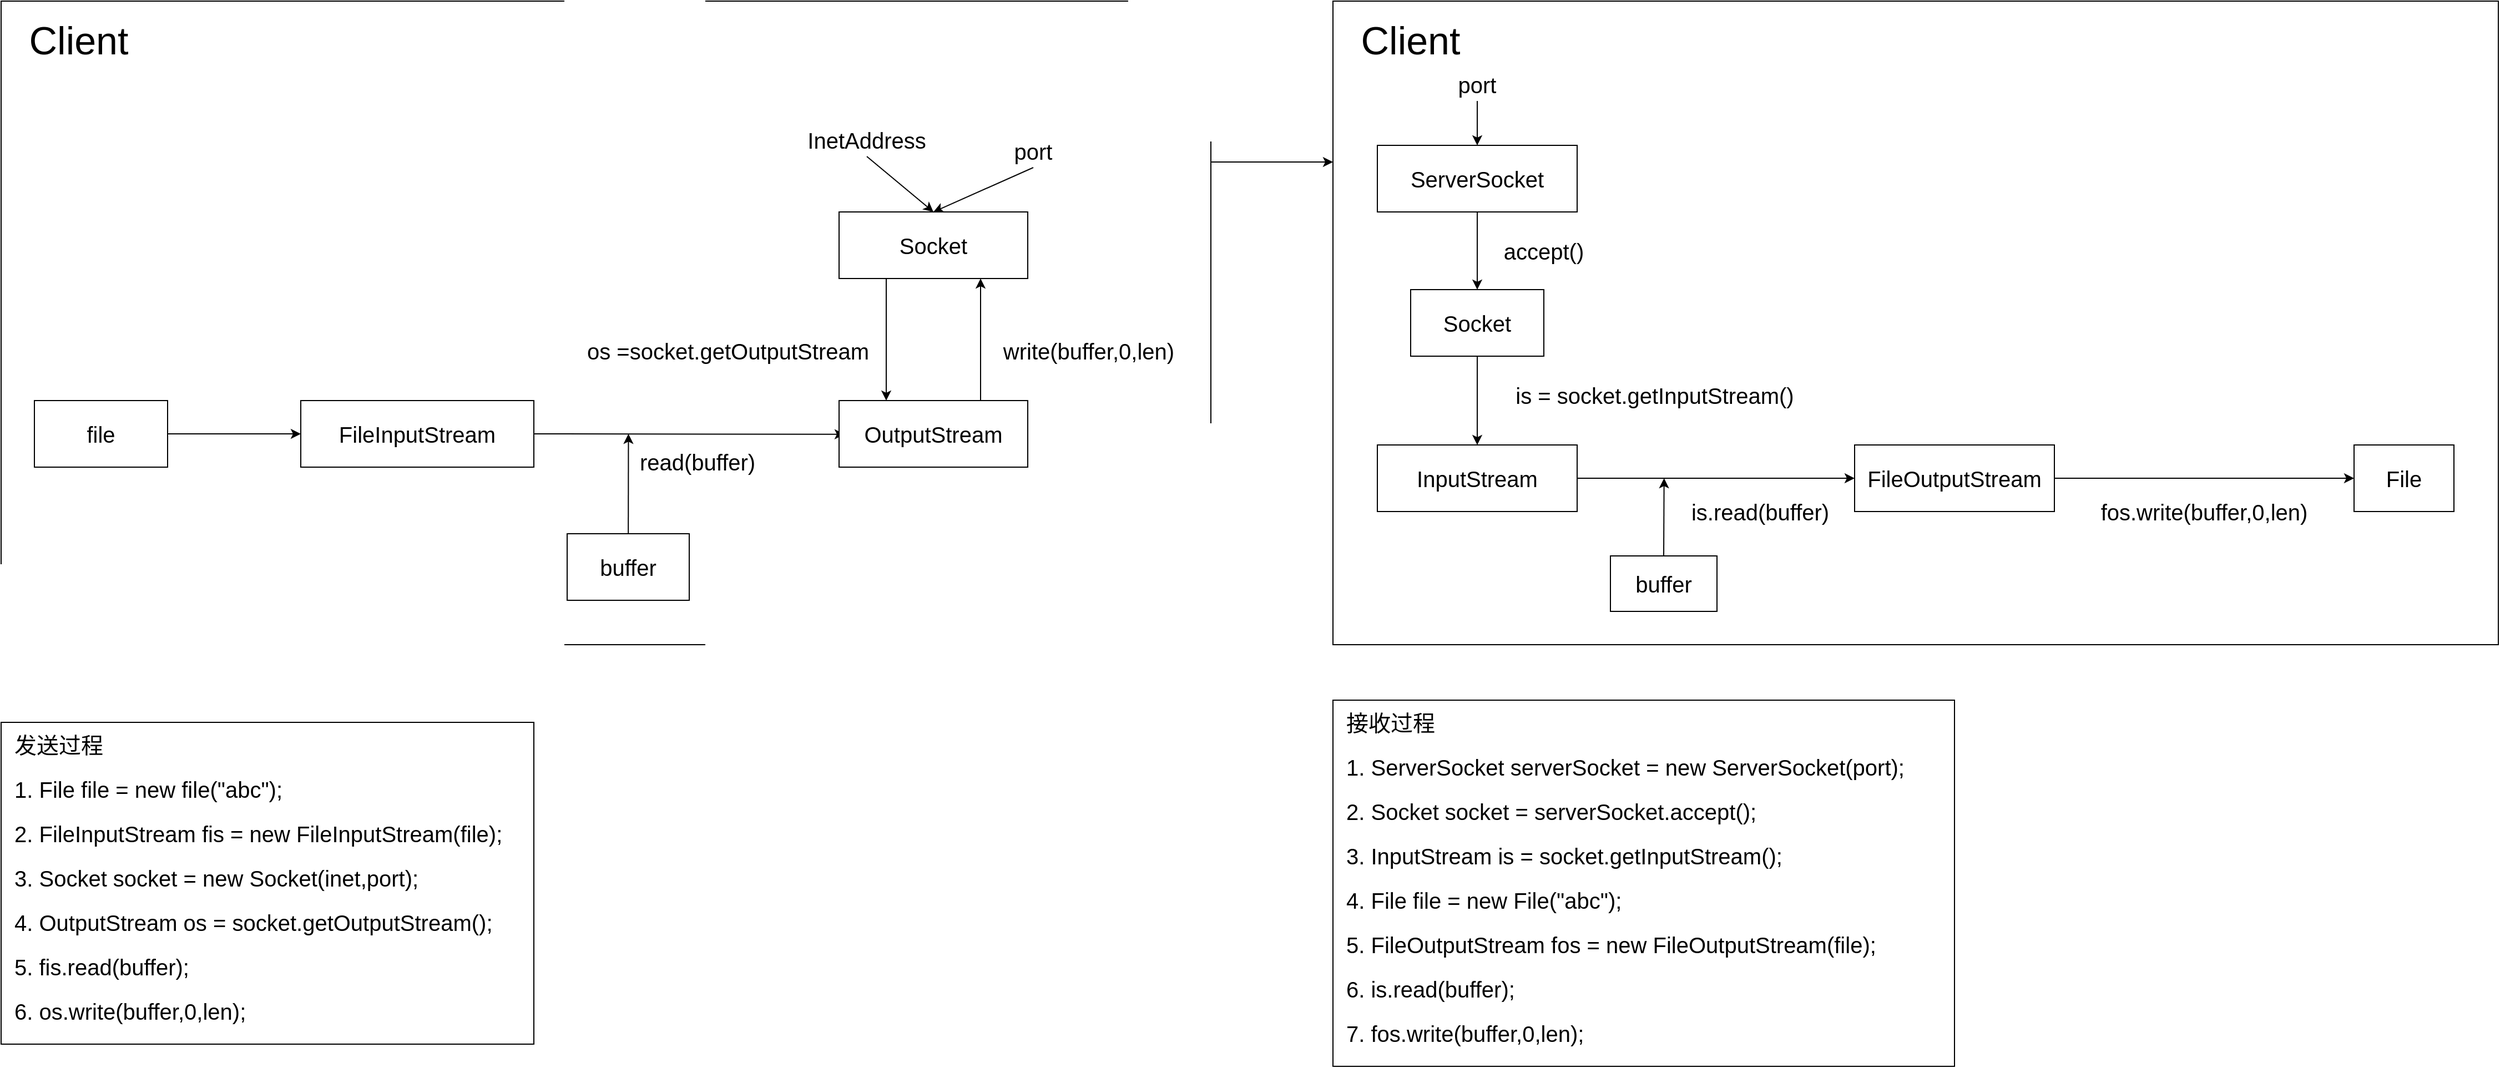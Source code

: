 <mxfile>
    <diagram id="ZrYiOTjwnCcuBWNXpk0O" name="第 1 页">
        <mxGraphModel dx="2502" dy="2293" grid="1" gridSize="10" guides="1" tooltips="1" connect="1" arrows="1" fold="1" page="1" pageScale="1" pageWidth="827" pageHeight="1169" math="0" shadow="0">
            <root>
                <mxCell id="0"/>
                <mxCell id="1" parent="0"/>
                <mxCell id="83" value="" style="rounded=0;whiteSpace=wrap;html=1;" vertex="1" parent="1">
                    <mxGeometry x="1210" y="-200" width="1050" height="580" as="geometry"/>
                </mxCell>
                <mxCell id="42" value="" style="rounded=0;whiteSpace=wrap;html=1;" vertex="1" parent="1">
                    <mxGeometry x="10" y="450" width="480" height="290" as="geometry"/>
                </mxCell>
                <mxCell id="96" style="edgeStyle=none;html=1;exitX=1;exitY=0.25;exitDx=0;exitDy=0;entryX=0;entryY=0.25;entryDx=0;entryDy=0;" edge="1" parent="1" source="33" target="83">
                    <mxGeometry relative="1" as="geometry"/>
                </mxCell>
                <mxCell id="33" value="" style="rounded=0;whiteSpace=wrap;html=1;movable=1;resizable=1;rotatable=1;deletable=1;editable=1;locked=0;connectable=1;" vertex="1" parent="1">
                    <mxGeometry x="10" y="-200" width="1090" height="580" as="geometry"/>
                </mxCell>
                <mxCell id="9" style="edgeStyle=none;html=1;exitX=1;exitY=0.5;exitDx=0;exitDy=0;entryX=0;entryY=0.5;entryDx=0;entryDy=0;" edge="1" parent="1" source="2" target="4">
                    <mxGeometry relative="1" as="geometry"/>
                </mxCell>
                <mxCell id="2" value="&lt;font style=&quot;font-size: 20px;&quot;&gt;file&lt;/font&gt;" style="rounded=0;whiteSpace=wrap;html=1;" vertex="1" parent="1">
                    <mxGeometry x="40" y="160" width="120" height="60" as="geometry"/>
                </mxCell>
                <mxCell id="3" value="&lt;font style=&quot;font-size: 35px;&quot;&gt;Client&lt;/font&gt;" style="text;html=1;align=center;verticalAlign=middle;whiteSpace=wrap;rounded=0;" vertex="1" parent="1">
                    <mxGeometry x="50" y="-180" width="60" height="30" as="geometry"/>
                </mxCell>
                <mxCell id="11" style="edgeStyle=none;html=1;exitX=1;exitY=0.5;exitDx=0;exitDy=0;" edge="1" parent="1" source="4">
                    <mxGeometry relative="1" as="geometry">
                        <mxPoint x="770" y="190.385" as="targetPoint"/>
                    </mxGeometry>
                </mxCell>
                <mxCell id="4" value="&lt;font style=&quot;font-size: 20px;&quot;&gt;FileInputStream&lt;/font&gt;" style="rounded=0;whiteSpace=wrap;html=1;" vertex="1" parent="1">
                    <mxGeometry x="280" y="160" width="210" height="60" as="geometry"/>
                </mxCell>
                <mxCell id="31" style="edgeStyle=none;html=1;exitX=0.5;exitY=1;exitDx=0;exitDy=0;" edge="1" parent="1" source="10">
                    <mxGeometry relative="1" as="geometry">
                        <mxPoint x="575.227" y="190" as="targetPoint"/>
                    </mxGeometry>
                </mxCell>
                <mxCell id="10" value="&lt;font style=&quot;font-size: 20px;&quot;&gt;buffer&lt;/font&gt;" style="rounded=0;whiteSpace=wrap;html=1;" vertex="1" parent="1">
                    <mxGeometry x="520" y="280" width="110" height="60" as="geometry"/>
                </mxCell>
                <mxCell id="14" value="&lt;span style=&quot;font-size: 20px;&quot;&gt;read(buffer)&lt;/span&gt;" style="text;html=1;align=center;verticalAlign=middle;whiteSpace=wrap;rounded=0;" vertex="1" parent="1">
                    <mxGeometry x="610" y="200" width="55" height="30" as="geometry"/>
                </mxCell>
                <mxCell id="27" style="edgeStyle=none;html=1;exitX=0.25;exitY=1;exitDx=0;exitDy=0;entryX=0.25;entryY=0;entryDx=0;entryDy=0;" edge="1" parent="1" source="16" target="21">
                    <mxGeometry relative="1" as="geometry"/>
                </mxCell>
                <mxCell id="16" value="&lt;font style=&quot;font-size: 20px;&quot;&gt;Socket&lt;/font&gt;" style="rounded=0;whiteSpace=wrap;html=1;" vertex="1" parent="1">
                    <mxGeometry x="765" y="-10" width="170" height="60" as="geometry"/>
                </mxCell>
                <mxCell id="19" style="edgeStyle=none;html=1;entryX=0.5;entryY=0;entryDx=0;entryDy=0;exitX=0.5;exitY=1;exitDx=0;exitDy=0;" edge="1" parent="1" source="17" target="16">
                    <mxGeometry relative="1" as="geometry">
                        <mxPoint x="575" y="-10" as="sourcePoint"/>
                    </mxGeometry>
                </mxCell>
                <mxCell id="17" value="&lt;span style=&quot;font-size: 20px;&quot;&gt;InetAddress&lt;/span&gt;" style="text;html=1;align=center;verticalAlign=middle;whiteSpace=wrap;rounded=0;" vertex="1" parent="1">
                    <mxGeometry x="760" y="-90" width="60" height="30" as="geometry"/>
                </mxCell>
                <mxCell id="20" style="edgeStyle=none;html=1;exitX=0.5;exitY=1;exitDx=0;exitDy=0;entryX=0.5;entryY=0;entryDx=0;entryDy=0;" edge="1" parent="1" source="18" target="16">
                    <mxGeometry relative="1" as="geometry">
                        <mxPoint x="825" y="50" as="targetPoint"/>
                    </mxGeometry>
                </mxCell>
                <mxCell id="18" value="&lt;span style=&quot;font-size: 20px;&quot;&gt;port&lt;/span&gt;" style="text;html=1;align=center;verticalAlign=middle;whiteSpace=wrap;rounded=0;" vertex="1" parent="1">
                    <mxGeometry x="910" y="-80" width="60" height="30" as="geometry"/>
                </mxCell>
                <mxCell id="28" style="edgeStyle=none;html=1;exitX=0.75;exitY=0;exitDx=0;exitDy=0;entryX=0.75;entryY=1;entryDx=0;entryDy=0;" edge="1" parent="1" source="21" target="16">
                    <mxGeometry relative="1" as="geometry"/>
                </mxCell>
                <mxCell id="21" value="&lt;font style=&quot;font-size: 20px;&quot;&gt;OutputStream&lt;/font&gt;" style="rounded=0;whiteSpace=wrap;html=1;" vertex="1" parent="1">
                    <mxGeometry x="765" y="160" width="170" height="60" as="geometry"/>
                </mxCell>
                <mxCell id="24" value="&lt;span style=&quot;font-size: 20px;&quot;&gt;write(buffer,0,len)&lt;/span&gt;" style="text;html=1;align=center;verticalAlign=middle;whiteSpace=wrap;rounded=0;" vertex="1" parent="1">
                    <mxGeometry x="960" y="100" width="60" height="30" as="geometry"/>
                </mxCell>
                <mxCell id="32" value="&lt;span style=&quot;font-size: 20px;&quot;&gt;os =socket.getOutputStream&lt;/span&gt;" style="text;html=1;align=center;verticalAlign=middle;whiteSpace=wrap;rounded=0;" vertex="1" parent="1">
                    <mxGeometry x="520" y="100" width="290" height="30" as="geometry"/>
                </mxCell>
                <mxCell id="37" value="&lt;font style=&quot;font-size: 20px;&quot;&gt;1. File file = new file(&quot;abc&quot;);&lt;/font&gt;" style="text;html=1;align=left;verticalAlign=middle;whiteSpace=wrap;rounded=0;" vertex="1" parent="1">
                    <mxGeometry x="20" y="490" width="290" height="40" as="geometry"/>
                </mxCell>
                <mxCell id="38" value="&lt;font style=&quot;font-size: 20px;&quot;&gt;2. FileInputStream fis = new FileInputStream(file);&lt;/font&gt;" style="text;html=1;align=left;verticalAlign=middle;whiteSpace=wrap;rounded=0;" vertex="1" parent="1">
                    <mxGeometry x="20" y="530" width="460" height="40" as="geometry"/>
                </mxCell>
                <mxCell id="39" value="&lt;font style=&quot;font-size: 20px;&quot;&gt;3. Socket socket = new Socket(inet,port);&lt;/font&gt;" style="text;html=1;align=left;verticalAlign=middle;whiteSpace=wrap;rounded=0;" vertex="1" parent="1">
                    <mxGeometry x="20" y="570" width="460" height="40" as="geometry"/>
                </mxCell>
                <mxCell id="40" value="&lt;span style=&quot;font-size: 20px;&quot;&gt;4. OutputStream os = socket.getOutputStream();&lt;/span&gt;" style="text;html=1;align=left;verticalAlign=middle;whiteSpace=wrap;rounded=0;" vertex="1" parent="1">
                    <mxGeometry x="20" y="610" width="460" height="40" as="geometry"/>
                </mxCell>
                <mxCell id="41" value="&lt;span style=&quot;font-size: 20px;&quot;&gt;6. os.write(buffer,0,len);&lt;/span&gt;" style="text;html=1;align=left;verticalAlign=middle;whiteSpace=wrap;rounded=0;" vertex="1" parent="1">
                    <mxGeometry x="20" y="690" width="460" height="40" as="geometry"/>
                </mxCell>
                <mxCell id="44" value="&lt;font style=&quot;font-size: 20px;&quot;&gt;发送过程&lt;/font&gt;" style="text;html=1;align=left;verticalAlign=middle;whiteSpace=wrap;rounded=0;" vertex="1" parent="1">
                    <mxGeometry x="20" y="450" width="290" height="40" as="geometry"/>
                </mxCell>
                <mxCell id="68" style="edgeStyle=none;html=1;exitX=0.5;exitY=1;exitDx=0;exitDy=0;entryX=0.5;entryY=0;entryDx=0;entryDy=0;" edge="1" parent="1" source="64" target="67">
                    <mxGeometry relative="1" as="geometry"/>
                </mxCell>
                <mxCell id="64" value="&lt;font style=&quot;font-size: 20px;&quot;&gt;ServerSocket&lt;/font&gt;" style="rounded=0;whiteSpace=wrap;html=1;" vertex="1" parent="1">
                    <mxGeometry x="1250" y="-70" width="180" height="60" as="geometry"/>
                </mxCell>
                <mxCell id="66" style="edgeStyle=none;html=1;exitX=0.5;exitY=1;exitDx=0;exitDy=0;entryX=0.5;entryY=0;entryDx=0;entryDy=0;" edge="1" parent="1" source="65" target="64">
                    <mxGeometry relative="1" as="geometry"/>
                </mxCell>
                <mxCell id="65" value="&lt;span style=&quot;font-size: 20px;&quot;&gt;port&lt;/span&gt;" style="text;html=1;align=center;verticalAlign=middle;whiteSpace=wrap;rounded=0;" vertex="1" parent="1">
                    <mxGeometry x="1310" y="-140" width="60" height="30" as="geometry"/>
                </mxCell>
                <mxCell id="71" style="edgeStyle=none;html=1;exitX=0.5;exitY=1;exitDx=0;exitDy=0;entryX=0.5;entryY=0;entryDx=0;entryDy=0;" edge="1" parent="1" source="67" target="70">
                    <mxGeometry relative="1" as="geometry"/>
                </mxCell>
                <mxCell id="67" value="&lt;font style=&quot;font-size: 20px;&quot;&gt;Socket&lt;/font&gt;" style="rounded=0;whiteSpace=wrap;html=1;" vertex="1" parent="1">
                    <mxGeometry x="1280" y="60" width="120" height="60" as="geometry"/>
                </mxCell>
                <mxCell id="69" value="&lt;span style=&quot;font-size: 20px;&quot;&gt;accept()&lt;/span&gt;" style="text;html=1;align=center;verticalAlign=middle;whiteSpace=wrap;rounded=0;" vertex="1" parent="1">
                    <mxGeometry x="1350" y="10" width="100" height="30" as="geometry"/>
                </mxCell>
                <mxCell id="74" style="edgeStyle=none;html=1;exitX=1;exitY=0.5;exitDx=0;exitDy=0;" edge="1" parent="1" source="70" target="73">
                    <mxGeometry relative="1" as="geometry"/>
                </mxCell>
                <mxCell id="70" value="&lt;font style=&quot;font-size: 20px;&quot;&gt;InputStream&lt;/font&gt;" style="rounded=0;whiteSpace=wrap;html=1;" vertex="1" parent="1">
                    <mxGeometry x="1250" y="200" width="180" height="60" as="geometry"/>
                </mxCell>
                <mxCell id="72" value="&lt;span style=&quot;font-size: 20px;&quot;&gt;is = socket.getInputStream()&lt;/span&gt;" style="text;html=1;align=center;verticalAlign=middle;whiteSpace=wrap;rounded=0;" vertex="1" parent="1">
                    <mxGeometry x="1360" y="140" width="280" height="30" as="geometry"/>
                </mxCell>
                <mxCell id="81" style="edgeStyle=none;html=1;exitX=1;exitY=0.5;exitDx=0;exitDy=0;entryX=0;entryY=0.5;entryDx=0;entryDy=0;" edge="1" parent="1" source="73" target="80">
                    <mxGeometry relative="1" as="geometry"/>
                </mxCell>
                <mxCell id="73" value="&lt;font style=&quot;font-size: 20px;&quot;&gt;FileOutputStream&lt;/font&gt;" style="rounded=0;whiteSpace=wrap;html=1;" vertex="1" parent="1">
                    <mxGeometry x="1680" y="200" width="180" height="60" as="geometry"/>
                </mxCell>
                <mxCell id="79" style="edgeStyle=none;html=1;exitX=0.5;exitY=0;exitDx=0;exitDy=0;" edge="1" parent="1" source="75">
                    <mxGeometry relative="1" as="geometry">
                        <mxPoint x="1508.333" y="230" as="targetPoint"/>
                    </mxGeometry>
                </mxCell>
                <mxCell id="75" value="&lt;font style=&quot;font-size: 20px;&quot;&gt;buffer&lt;/font&gt;" style="rounded=0;whiteSpace=wrap;html=1;" vertex="1" parent="1">
                    <mxGeometry x="1460" y="300" width="96" height="50" as="geometry"/>
                </mxCell>
                <mxCell id="78" value="&lt;span style=&quot;font-size: 20px;&quot;&gt;is.read(buffer)&lt;/span&gt;" style="text;html=1;align=center;verticalAlign=middle;whiteSpace=wrap;rounded=0;" vertex="1" parent="1">
                    <mxGeometry x="1550" y="240" width="90" height="40" as="geometry"/>
                </mxCell>
                <mxCell id="80" value="&lt;font style=&quot;font-size: 20px;&quot;&gt;File&lt;/font&gt;" style="rounded=0;whiteSpace=wrap;html=1;" vertex="1" parent="1">
                    <mxGeometry x="2130" y="200" width="90" height="60" as="geometry"/>
                </mxCell>
                <mxCell id="82" value="&lt;span style=&quot;font-size: 20px;&quot;&gt;fos.write(buffer,0,len)&lt;/span&gt;" style="text;html=1;align=center;verticalAlign=middle;whiteSpace=wrap;rounded=0;" vertex="1" parent="1">
                    <mxGeometry x="1950" y="240" width="90" height="40" as="geometry"/>
                </mxCell>
                <mxCell id="85" value="&lt;font style=&quot;font-size: 35px;&quot;&gt;Client&lt;/font&gt;" style="text;html=1;align=center;verticalAlign=middle;whiteSpace=wrap;rounded=0;" vertex="1" parent="1">
                    <mxGeometry x="1250" y="-180" width="60" height="30" as="geometry"/>
                </mxCell>
                <mxCell id="86" value="" style="rounded=0;whiteSpace=wrap;html=1;" vertex="1" parent="1">
                    <mxGeometry x="1210" y="430" width="560" height="330" as="geometry"/>
                </mxCell>
                <mxCell id="87" value="&lt;font style=&quot;font-size: 20px;&quot;&gt;1. ServerSocket serverSocket = new ServerSocket(port);&lt;/font&gt;" style="text;html=1;align=left;verticalAlign=middle;whiteSpace=wrap;rounded=0;" vertex="1" parent="1">
                    <mxGeometry x="1220" y="470" width="520" height="40" as="geometry"/>
                </mxCell>
                <mxCell id="88" value="&lt;font style=&quot;font-size: 20px;&quot;&gt;2. Socket socket = serverSocket.accept();&lt;/font&gt;" style="text;html=1;align=left;verticalAlign=middle;whiteSpace=wrap;rounded=0;" vertex="1" parent="1">
                    <mxGeometry x="1220" y="510" width="460" height="40" as="geometry"/>
                </mxCell>
                <mxCell id="89" value="&lt;font style=&quot;font-size: 20px;&quot;&gt;3. InputStream is = socket.getInputStream();&lt;/font&gt;" style="text;html=1;align=left;verticalAlign=middle;whiteSpace=wrap;rounded=0;" vertex="1" parent="1">
                    <mxGeometry x="1220" y="550" width="460" height="40" as="geometry"/>
                </mxCell>
                <mxCell id="90" value="&lt;span style=&quot;font-size: 20px;&quot;&gt;4. File file = new File(&quot;abc&quot;);&lt;/span&gt;" style="text;html=1;align=left;verticalAlign=middle;whiteSpace=wrap;rounded=0;" vertex="1" parent="1">
                    <mxGeometry x="1220" y="590" width="460" height="40" as="geometry"/>
                </mxCell>
                <mxCell id="91" value="&lt;span style=&quot;font-size: 20px;&quot;&gt;5. FileOutputStream fos = new FileOutputStream(file);&lt;/span&gt;" style="text;html=1;align=left;verticalAlign=middle;whiteSpace=wrap;rounded=0;" vertex="1" parent="1">
                    <mxGeometry x="1220" y="630" width="530" height="40" as="geometry"/>
                </mxCell>
                <mxCell id="92" value="&lt;font style=&quot;font-size: 20px;&quot;&gt;接收过程&lt;/font&gt;" style="text;html=1;align=left;verticalAlign=middle;whiteSpace=wrap;rounded=0;" vertex="1" parent="1">
                    <mxGeometry x="1220" y="430" width="290" height="40" as="geometry"/>
                </mxCell>
                <mxCell id="93" value="&lt;span style=&quot;font-size: 20px;&quot;&gt;7. fos.write(buffer,0,len);&lt;/span&gt;" style="text;html=1;align=left;verticalAlign=middle;whiteSpace=wrap;rounded=0;" vertex="1" parent="1">
                    <mxGeometry x="1220" y="710" width="530" height="40" as="geometry"/>
                </mxCell>
                <mxCell id="94" value="&lt;span style=&quot;font-size: 20px;&quot;&gt;6. is.read(buffer);&lt;/span&gt;" style="text;html=1;align=left;verticalAlign=middle;whiteSpace=wrap;rounded=0;" vertex="1" parent="1">
                    <mxGeometry x="1220" y="670" width="530" height="40" as="geometry"/>
                </mxCell>
                <mxCell id="95" value="&lt;span style=&quot;font-size: 20px;&quot;&gt;5. fis.read(buffer);&lt;/span&gt;" style="text;html=1;align=left;verticalAlign=middle;whiteSpace=wrap;rounded=0;" vertex="1" parent="1">
                    <mxGeometry x="20" y="650" width="460" height="40" as="geometry"/>
                </mxCell>
            </root>
        </mxGraphModel>
    </diagram>
</mxfile>